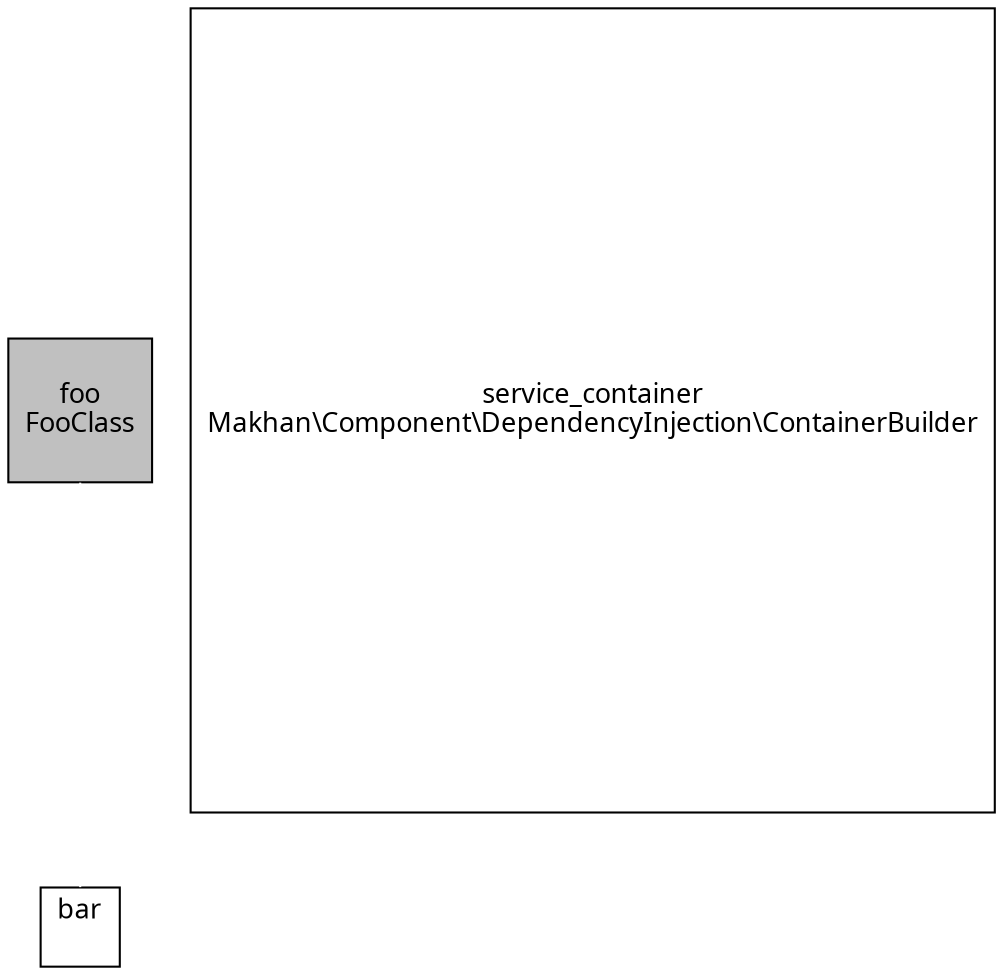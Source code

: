 digraph sc {
  ratio="normal"
  node [fontsize="13" fontname="Verdana" shape="square"];
  edge [fontsize="12" fontname="Verdana" color="white" arrowhead="closed" arrowsize="1"];

  node_foo [label="foo\nFooClass\n", shape=square, fillcolor="grey", style="filled"];
  node_service_container [label="service_container\nMakhan\\Component\\DependencyInjection\\ContainerBuilder\n", shape=square, fillcolor="green", style="empty"];
  node_bar [label="bar\n\n", shape=square, fillcolor="red", style="empty"];
  node_foo -> node_bar [label="" style="filled"];
}
